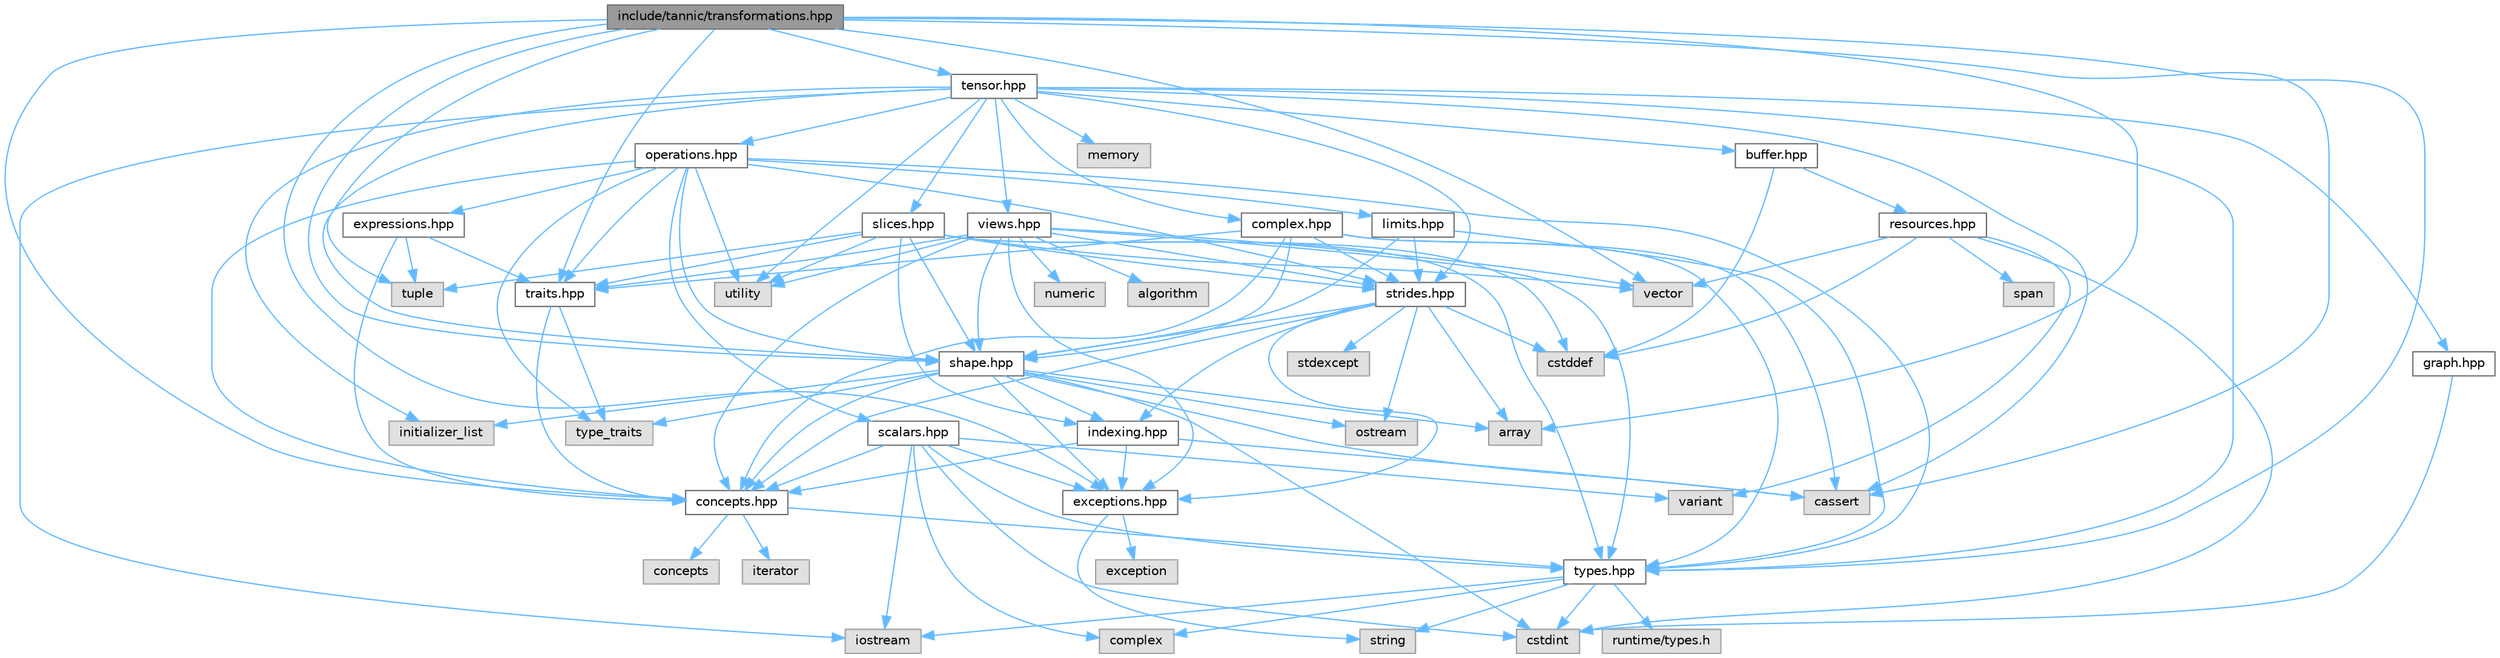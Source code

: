 digraph "include/tannic/transformations.hpp"
{
 // LATEX_PDF_SIZE
  bgcolor="transparent";
  edge [fontname=Helvetica,fontsize=10,labelfontname=Helvetica,labelfontsize=10];
  node [fontname=Helvetica,fontsize=10,shape=box,height=0.2,width=0.4];
  Node1 [id="Node000001",label="include/tannic/transformations.hpp",height=0.2,width=0.4,color="gray40", fillcolor="grey60", style="filled", fontcolor="black",tooltip="Defines tensor transformation operations."];
  Node1 -> Node2 [id="edge113_Node000001_Node000002",color="steelblue1",style="solid",tooltip=" "];
  Node2 [id="Node000002",label="tuple",height=0.2,width=0.4,color="grey60", fillcolor="#E0E0E0", style="filled",tooltip=" "];
  Node1 -> Node3 [id="edge114_Node000001_Node000003",color="steelblue1",style="solid",tooltip=" "];
  Node3 [id="Node000003",label="array",height=0.2,width=0.4,color="grey60", fillcolor="#E0E0E0", style="filled",tooltip=" "];
  Node1 -> Node4 [id="edge115_Node000001_Node000004",color="steelblue1",style="solid",tooltip=" "];
  Node4 [id="Node000004",label="vector",height=0.2,width=0.4,color="grey60", fillcolor="#E0E0E0", style="filled",tooltip=" "];
  Node1 -> Node5 [id="edge116_Node000001_Node000005",color="steelblue1",style="solid",tooltip=" "];
  Node5 [id="Node000005",label="cassert",height=0.2,width=0.4,color="grey60", fillcolor="#E0E0E0", style="filled",tooltip=" "];
  Node1 -> Node6 [id="edge117_Node000001_Node000006",color="steelblue1",style="solid",tooltip=" "];
  Node6 [id="Node000006",label="concepts.hpp",height=0.2,width=0.4,color="grey40", fillcolor="white", style="filled",URL="$d7/dd8/concepts_8hpp.html",tooltip="Defines core C++20 concepts used throughout the Tannic Tensor Library."];
  Node6 -> Node7 [id="edge118_Node000006_Node000007",color="steelblue1",style="solid",tooltip=" "];
  Node7 [id="Node000007",label="concepts",height=0.2,width=0.4,color="grey60", fillcolor="#E0E0E0", style="filled",tooltip=" "];
  Node6 -> Node8 [id="edge119_Node000006_Node000008",color="steelblue1",style="solid",tooltip=" "];
  Node8 [id="Node000008",label="iterator",height=0.2,width=0.4,color="grey60", fillcolor="#E0E0E0", style="filled",tooltip=" "];
  Node6 -> Node9 [id="edge120_Node000006_Node000009",color="steelblue1",style="solid",tooltip=" "];
  Node9 [id="Node000009",label="types.hpp",height=0.2,width=0.4,color="grey40", fillcolor="white", style="filled",URL="$dd/de3/types_8hpp.html",tooltip="Core type system for the Tannic Tensor Library."];
  Node9 -> Node10 [id="edge121_Node000009_Node000010",color="steelblue1",style="solid",tooltip=" "];
  Node10 [id="Node000010",label="iostream",height=0.2,width=0.4,color="grey60", fillcolor="#E0E0E0", style="filled",tooltip=" "];
  Node9 -> Node11 [id="edge122_Node000009_Node000011",color="steelblue1",style="solid",tooltip=" "];
  Node11 [id="Node000011",label="cstdint",height=0.2,width=0.4,color="grey60", fillcolor="#E0E0E0", style="filled",tooltip=" "];
  Node9 -> Node12 [id="edge123_Node000009_Node000012",color="steelblue1",style="solid",tooltip=" "];
  Node12 [id="Node000012",label="string",height=0.2,width=0.4,color="grey60", fillcolor="#E0E0E0", style="filled",tooltip=" "];
  Node9 -> Node13 [id="edge124_Node000009_Node000013",color="steelblue1",style="solid",tooltip=" "];
  Node13 [id="Node000013",label="complex",height=0.2,width=0.4,color="grey60", fillcolor="#E0E0E0", style="filled",tooltip=" "];
  Node9 -> Node14 [id="edge125_Node000009_Node000014",color="steelblue1",style="solid",tooltip=" "];
  Node14 [id="Node000014",label="runtime/types.h",height=0.2,width=0.4,color="grey60", fillcolor="#E0E0E0", style="filled",tooltip=" "];
  Node1 -> Node9 [id="edge126_Node000001_Node000009",color="steelblue1",style="solid",tooltip=" "];
  Node1 -> Node15 [id="edge127_Node000001_Node000015",color="steelblue1",style="solid",tooltip=" "];
  Node15 [id="Node000015",label="traits.hpp",height=0.2,width=0.4,color="grey40", fillcolor="white", style="filled",URL="$df/d73/traits_8hpp.html",tooltip=" "];
  Node15 -> Node16 [id="edge128_Node000015_Node000016",color="steelblue1",style="solid",tooltip=" "];
  Node16 [id="Node000016",label="type_traits",height=0.2,width=0.4,color="grey60", fillcolor="#E0E0E0", style="filled",tooltip=" "];
  Node15 -> Node6 [id="edge129_Node000015_Node000006",color="steelblue1",style="solid",tooltip=" "];
  Node1 -> Node17 [id="edge130_Node000001_Node000017",color="steelblue1",style="solid",tooltip=" "];
  Node17 [id="Node000017",label="shape.hpp",height=0.2,width=0.4,color="grey40", fillcolor="white", style="filled",URL="$d3/d30/shape_8hpp.html",tooltip="Defines the Shape class for representing tensor dimensions."];
  Node17 -> Node16 [id="edge131_Node000017_Node000016",color="steelblue1",style="solid",tooltip=" "];
  Node17 -> Node3 [id="edge132_Node000017_Node000003",color="steelblue1",style="solid",tooltip=" "];
  Node17 -> Node11 [id="edge133_Node000017_Node000011",color="steelblue1",style="solid",tooltip=" "];
  Node17 -> Node5 [id="edge134_Node000017_Node000005",color="steelblue1",style="solid",tooltip=" "];
  Node17 -> Node18 [id="edge135_Node000017_Node000018",color="steelblue1",style="solid",tooltip=" "];
  Node18 [id="Node000018",label="initializer_list",height=0.2,width=0.4,color="grey60", fillcolor="#E0E0E0", style="filled",tooltip=" "];
  Node17 -> Node19 [id="edge136_Node000017_Node000019",color="steelblue1",style="solid",tooltip=" "];
  Node19 [id="Node000019",label="ostream",height=0.2,width=0.4,color="grey60", fillcolor="#E0E0E0", style="filled",tooltip=" "];
  Node17 -> Node6 [id="edge137_Node000017_Node000006",color="steelblue1",style="solid",tooltip=" "];
  Node17 -> Node20 [id="edge138_Node000017_Node000020",color="steelblue1",style="solid",tooltip=" "];
  Node20 [id="Node000020",label="indexing.hpp",height=0.2,width=0.4,color="grey40", fillcolor="white", style="filled",URL="$d7/d1d/indexing_8hpp.html",tooltip="Utilities for index normalization and slicing ranges in the Tannic Tensor Library."];
  Node20 -> Node5 [id="edge139_Node000020_Node000005",color="steelblue1",style="solid",tooltip=" "];
  Node20 -> Node6 [id="edge140_Node000020_Node000006",color="steelblue1",style="solid",tooltip=" "];
  Node20 -> Node21 [id="edge141_Node000020_Node000021",color="steelblue1",style="solid",tooltip=" "];
  Node21 [id="Node000021",label="exceptions.hpp",height=0.2,width=0.4,color="grey40", fillcolor="white", style="filled",URL="$da/d49/exceptions_8hpp.html",tooltip="Defines the exceptions used in the library."];
  Node21 -> Node22 [id="edge142_Node000021_Node000022",color="steelblue1",style="solid",tooltip=" "];
  Node22 [id="Node000022",label="exception",height=0.2,width=0.4,color="grey60", fillcolor="#E0E0E0", style="filled",tooltip=" "];
  Node21 -> Node12 [id="edge143_Node000021_Node000012",color="steelblue1",style="solid",tooltip=" "];
  Node17 -> Node21 [id="edge144_Node000017_Node000021",color="steelblue1",style="solid",tooltip=" "];
  Node1 -> Node23 [id="edge145_Node000001_Node000023",color="steelblue1",style="solid",tooltip=" "];
  Node23 [id="Node000023",label="tensor.hpp",height=0.2,width=0.4,color="grey40", fillcolor="white", style="filled",URL="$d3/d8b/tensor_8hpp.html",tooltip="Core multidimensional tensor class for the Tannic Tensor Library."];
  Node23 -> Node10 [id="edge146_Node000023_Node000010",color="steelblue1",style="solid",tooltip=" "];
  Node23 -> Node24 [id="edge147_Node000023_Node000024",color="steelblue1",style="solid",tooltip=" "];
  Node24 [id="Node000024",label="memory",height=0.2,width=0.4,color="grey60", fillcolor="#E0E0E0", style="filled",tooltip=" "];
  Node23 -> Node5 [id="edge148_Node000023_Node000005",color="steelblue1",style="solid",tooltip=" "];
  Node23 -> Node25 [id="edge149_Node000023_Node000025",color="steelblue1",style="solid",tooltip=" "];
  Node25 [id="Node000025",label="utility",height=0.2,width=0.4,color="grey60", fillcolor="#E0E0E0", style="filled",tooltip=" "];
  Node23 -> Node18 [id="edge150_Node000023_Node000018",color="steelblue1",style="solid",tooltip=" "];
  Node23 -> Node9 [id="edge151_Node000023_Node000009",color="steelblue1",style="solid",tooltip=" "];
  Node23 -> Node17 [id="edge152_Node000023_Node000017",color="steelblue1",style="solid",tooltip=" "];
  Node23 -> Node26 [id="edge153_Node000023_Node000026",color="steelblue1",style="solid",tooltip=" "];
  Node26 [id="Node000026",label="strides.hpp",height=0.2,width=0.4,color="grey40", fillcolor="white", style="filled",URL="$d7/d08/strides_8hpp.html",tooltip="Memory layout specification for tensor dimensions in the Tannic Tensor Library."];
  Node26 -> Node3 [id="edge154_Node000026_Node000003",color="steelblue1",style="solid",tooltip=" "];
  Node26 -> Node27 [id="edge155_Node000026_Node000027",color="steelblue1",style="solid",tooltip=" "];
  Node27 [id="Node000027",label="cstddef",height=0.2,width=0.4,color="grey60", fillcolor="#E0E0E0", style="filled",tooltip=" "];
  Node26 -> Node28 [id="edge156_Node000026_Node000028",color="steelblue1",style="solid",tooltip=" "];
  Node28 [id="Node000028",label="stdexcept",height=0.2,width=0.4,color="grey60", fillcolor="#E0E0E0", style="filled",tooltip=" "];
  Node26 -> Node19 [id="edge157_Node000026_Node000019",color="steelblue1",style="solid",tooltip=" "];
  Node26 -> Node6 [id="edge158_Node000026_Node000006",color="steelblue1",style="solid",tooltip=" "];
  Node26 -> Node17 [id="edge159_Node000026_Node000017",color="steelblue1",style="solid",tooltip=" "];
  Node26 -> Node20 [id="edge160_Node000026_Node000020",color="steelblue1",style="solid",tooltip=" "];
  Node26 -> Node21 [id="edge161_Node000026_Node000021",color="steelblue1",style="solid",tooltip=" "];
  Node23 -> Node29 [id="edge162_Node000023_Node000029",color="steelblue1",style="solid",tooltip=" "];
  Node29 [id="Node000029",label="buffer.hpp",height=0.2,width=0.4,color="grey40", fillcolor="white", style="filled",URL="$da/d1d/buffer_8hpp.html",tooltip="Memory buffer management for tensor storage."];
  Node29 -> Node27 [id="edge163_Node000029_Node000027",color="steelblue1",style="solid",tooltip=" "];
  Node29 -> Node30 [id="edge164_Node000029_Node000030",color="steelblue1",style="solid",tooltip=" "];
  Node30 [id="Node000030",label="resources.hpp",height=0.2,width=0.4,color="grey40", fillcolor="white", style="filled",URL="$d1/dee/resources_8hpp.html",tooltip="Memory resource management for heterogeneous computing."];
  Node30 -> Node11 [id="edge165_Node000030_Node000011",color="steelblue1",style="solid",tooltip=" "];
  Node30 -> Node27 [id="edge166_Node000030_Node000027",color="steelblue1",style="solid",tooltip=" "];
  Node30 -> Node31 [id="edge167_Node000030_Node000031",color="steelblue1",style="solid",tooltip=" "];
  Node31 [id="Node000031",label="span",height=0.2,width=0.4,color="grey60", fillcolor="#E0E0E0", style="filled",tooltip=" "];
  Node30 -> Node4 [id="edge168_Node000030_Node000004",color="steelblue1",style="solid",tooltip=" "];
  Node30 -> Node32 [id="edge169_Node000030_Node000032",color="steelblue1",style="solid",tooltip=" "];
  Node32 [id="Node000032",label="variant",height=0.2,width=0.4,color="grey60", fillcolor="#E0E0E0", style="filled",tooltip=" "];
  Node23 -> Node33 [id="edge170_Node000023_Node000033",color="steelblue1",style="solid",tooltip=" "];
  Node33 [id="Node000033",label="slices.hpp",height=0.2,width=0.4,color="grey40", fillcolor="white", style="filled",URL="$d4/d71/slices_8hpp.html",tooltip="Implements tensor slicing for expression templates in the Tannic Tensor Library."];
  Node33 -> Node2 [id="edge171_Node000033_Node000002",color="steelblue1",style="solid",tooltip=" "];
  Node33 -> Node25 [id="edge172_Node000033_Node000025",color="steelblue1",style="solid",tooltip=" "];
  Node33 -> Node27 [id="edge173_Node000033_Node000027",color="steelblue1",style="solid",tooltip=" "];
  Node33 -> Node4 [id="edge174_Node000033_Node000004",color="steelblue1",style="solid",tooltip=" "];
  Node33 -> Node9 [id="edge175_Node000033_Node000009",color="steelblue1",style="solid",tooltip=" "];
  Node33 -> Node15 [id="edge176_Node000033_Node000015",color="steelblue1",style="solid",tooltip=" "];
  Node33 -> Node17 [id="edge177_Node000033_Node000017",color="steelblue1",style="solid",tooltip=" "];
  Node33 -> Node26 [id="edge178_Node000033_Node000026",color="steelblue1",style="solid",tooltip=" "];
  Node33 -> Node20 [id="edge179_Node000033_Node000020",color="steelblue1",style="solid",tooltip=" "];
  Node23 -> Node34 [id="edge180_Node000023_Node000034",color="steelblue1",style="solid",tooltip=" "];
  Node34 [id="Node000034",label="views.hpp",height=0.2,width=0.4,color="grey40", fillcolor="white", style="filled",URL="$de/d49/views_8hpp.html",tooltip="Implements views for tensors in the Tannic Tensor Library."];
  Node34 -> Node25 [id="edge181_Node000034_Node000025",color="steelblue1",style="solid",tooltip=" "];
  Node34 -> Node35 [id="edge182_Node000034_Node000035",color="steelblue1",style="solid",tooltip=" "];
  Node35 [id="Node000035",label="algorithm",height=0.2,width=0.4,color="grey60", fillcolor="#E0E0E0", style="filled",tooltip=" "];
  Node34 -> Node36 [id="edge183_Node000034_Node000036",color="steelblue1",style="solid",tooltip=" "];
  Node36 [id="Node000036",label="numeric",height=0.2,width=0.4,color="grey60", fillcolor="#E0E0E0", style="filled",tooltip=" "];
  Node34 -> Node4 [id="edge184_Node000034_Node000004",color="steelblue1",style="solid",tooltip=" "];
  Node34 -> Node9 [id="edge185_Node000034_Node000009",color="steelblue1",style="solid",tooltip=" "];
  Node34 -> Node15 [id="edge186_Node000034_Node000015",color="steelblue1",style="solid",tooltip=" "];
  Node34 -> Node17 [id="edge187_Node000034_Node000017",color="steelblue1",style="solid",tooltip=" "];
  Node34 -> Node26 [id="edge188_Node000034_Node000026",color="steelblue1",style="solid",tooltip=" "];
  Node34 -> Node6 [id="edge189_Node000034_Node000006",color="steelblue1",style="solid",tooltip=" "];
  Node34 -> Node21 [id="edge190_Node000034_Node000021",color="steelblue1",style="solid",tooltip=" "];
  Node23 -> Node37 [id="edge191_Node000023_Node000037",color="steelblue1",style="solid",tooltip=" "];
  Node37 [id="Node000037",label="operations.hpp",height=0.2,width=0.4,color="grey40", fillcolor="white", style="filled",URL="$d6/d00/operations_8hpp.html",tooltip="Defines expression templates tensor aritmetic operations."];
  Node37 -> Node25 [id="edge192_Node000037_Node000025",color="steelblue1",style="solid",tooltip=" "];
  Node37 -> Node16 [id="edge193_Node000037_Node000016",color="steelblue1",style="solid",tooltip=" "];
  Node37 -> Node6 [id="edge194_Node000037_Node000006",color="steelblue1",style="solid",tooltip=" "];
  Node37 -> Node38 [id="edge195_Node000037_Node000038",color="steelblue1",style="solid",tooltip=" "];
  Node38 [id="Node000038",label="expressions.hpp",height=0.2,width=0.4,color="grey40", fillcolor="white", style="filled",URL="$d5/d8b/expressions_8hpp.html",tooltip=" "];
  Node38 -> Node2 [id="edge196_Node000038_Node000002",color="steelblue1",style="solid",tooltip=" "];
  Node38 -> Node15 [id="edge197_Node000038_Node000015",color="steelblue1",style="solid",tooltip=" "];
  Node38 -> Node6 [id="edge198_Node000038_Node000006",color="steelblue1",style="solid",tooltip=" "];
  Node37 -> Node9 [id="edge199_Node000037_Node000009",color="steelblue1",style="solid",tooltip=" "];
  Node37 -> Node17 [id="edge200_Node000037_Node000017",color="steelblue1",style="solid",tooltip=" "];
  Node37 -> Node26 [id="edge201_Node000037_Node000026",color="steelblue1",style="solid",tooltip=" "];
  Node37 -> Node15 [id="edge202_Node000037_Node000015",color="steelblue1",style="solid",tooltip=" "];
  Node37 -> Node39 [id="edge203_Node000037_Node000039",color="steelblue1",style="solid",tooltip=" "];
  Node39 [id="Node000039",label="scalars.hpp",height=0.2,width=0.4,color="grey40", fillcolor="white", style="filled",URL="$d3/d3c/scalars_8hpp.html",tooltip=" "];
  Node39 -> Node10 [id="edge204_Node000039_Node000010",color="steelblue1",style="solid",tooltip=" "];
  Node39 -> Node32 [id="edge205_Node000039_Node000032",color="steelblue1",style="solid",tooltip=" "];
  Node39 -> Node13 [id="edge206_Node000039_Node000013",color="steelblue1",style="solid",tooltip=" "];
  Node39 -> Node11 [id="edge207_Node000039_Node000011",color="steelblue1",style="solid",tooltip=" "];
  Node39 -> Node9 [id="edge208_Node000039_Node000009",color="steelblue1",style="solid",tooltip=" "];
  Node39 -> Node6 [id="edge209_Node000039_Node000006",color="steelblue1",style="solid",tooltip=" "];
  Node39 -> Node21 [id="edge210_Node000039_Node000021",color="steelblue1",style="solid",tooltip=" "];
  Node37 -> Node40 [id="edge211_Node000037_Node000040",color="steelblue1",style="solid",tooltip=" "];
  Node40 [id="Node000040",label="limits.hpp",height=0.2,width=0.4,color="grey40", fillcolor="white", style="filled",URL="$d7/df0/limits_8hpp.html",tooltip=" "];
  Node40 -> Node9 [id="edge212_Node000040_Node000009",color="steelblue1",style="solid",tooltip=" "];
  Node40 -> Node17 [id="edge213_Node000040_Node000017",color="steelblue1",style="solid",tooltip=" "];
  Node40 -> Node26 [id="edge214_Node000040_Node000026",color="steelblue1",style="solid",tooltip=" "];
  Node23 -> Node41 [id="edge215_Node000023_Node000041",color="steelblue1",style="solid",tooltip=" "];
  Node41 [id="Node000041",label="complex.hpp",height=0.2,width=0.4,color="grey40", fillcolor="white", style="filled",URL="$db/dd8/complex_8hpp.html",tooltip="Complex number operations for the Tannic Tensor Library."];
  Node41 -> Node6 [id="edge216_Node000041_Node000006",color="steelblue1",style="solid",tooltip=" "];
  Node41 -> Node9 [id="edge217_Node000041_Node000009",color="steelblue1",style="solid",tooltip=" "];
  Node41 -> Node17 [id="edge218_Node000041_Node000017",color="steelblue1",style="solid",tooltip=" "];
  Node41 -> Node26 [id="edge219_Node000041_Node000026",color="steelblue1",style="solid",tooltip=" "];
  Node41 -> Node15 [id="edge220_Node000041_Node000015",color="steelblue1",style="solid",tooltip=" "];
  Node41 -> Node5 [id="edge221_Node000041_Node000005",color="steelblue1",style="solid",tooltip=" "];
  Node23 -> Node42 [id="edge222_Node000023_Node000042",color="steelblue1",style="solid",tooltip=" "];
  Node42 [id="Node000042",label="graph.hpp",height=0.2,width=0.4,color="grey40", fillcolor="white", style="filled",URL="$d9/de9/graph_8hpp.html",tooltip=" "];
  Node42 -> Node11 [id="edge223_Node000042_Node000011",color="steelblue1",style="solid",tooltip=" "];
  Node1 -> Node21 [id="edge224_Node000001_Node000021",color="steelblue1",style="solid",tooltip=" "];
}
